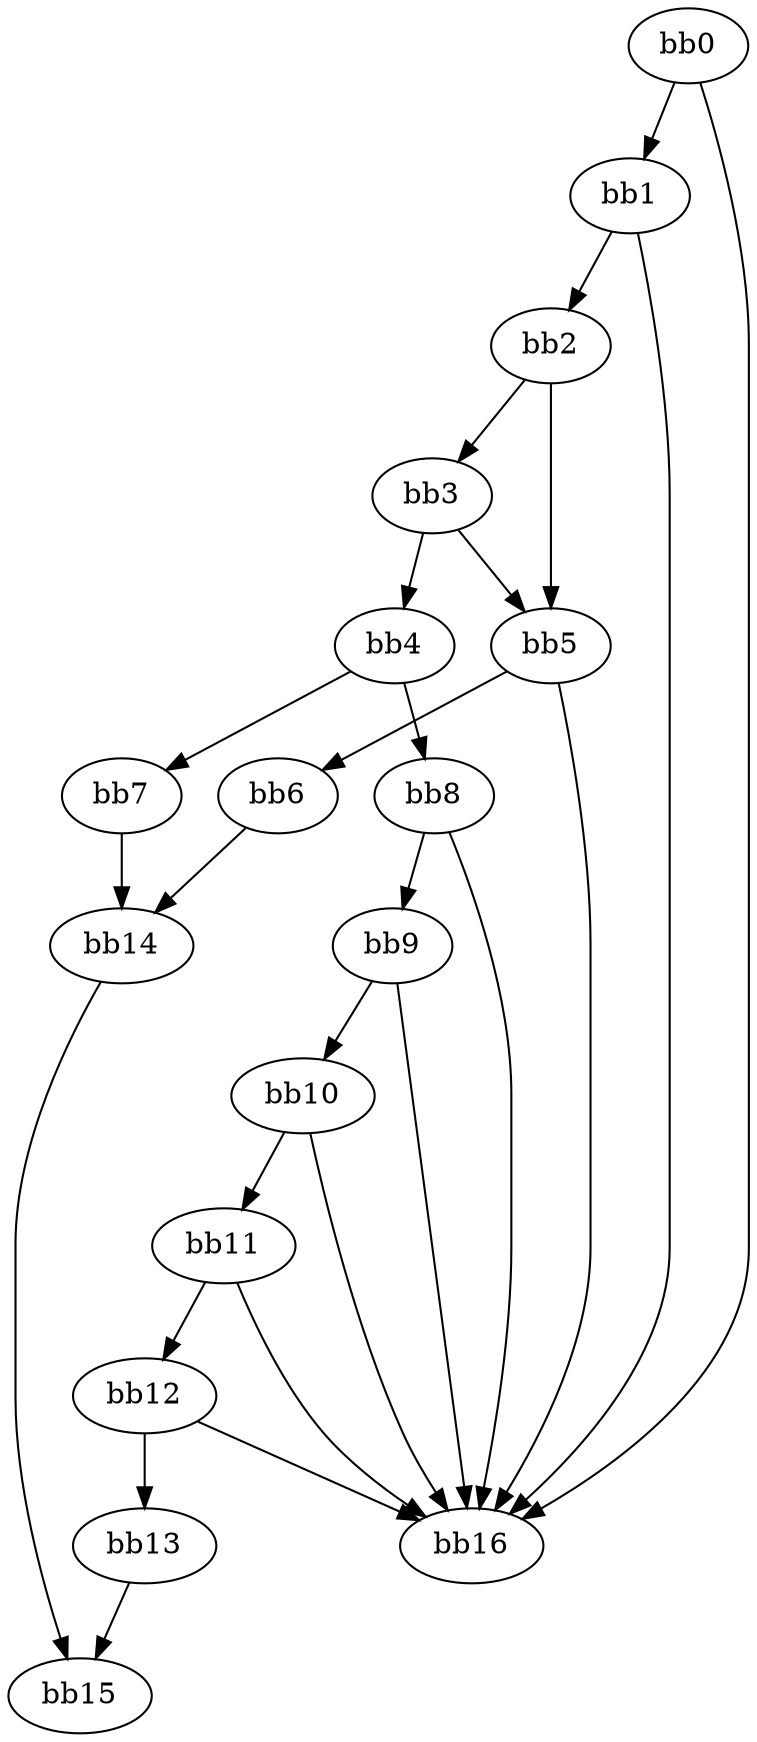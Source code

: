 digraph {
    0 [ label = "bb0\l" ]
    1 [ label = "bb1\l" ]
    2 [ label = "bb2\l" ]
    3 [ label = "bb3\l" ]
    4 [ label = "bb4\l" ]
    5 [ label = "bb5\l" ]
    6 [ label = "bb6\l" ]
    7 [ label = "bb7\l" ]
    8 [ label = "bb8\l" ]
    9 [ label = "bb9\l" ]
    10 [ label = "bb10\l" ]
    11 [ label = "bb11\l" ]
    12 [ label = "bb12\l" ]
    13 [ label = "bb13\l" ]
    14 [ label = "bb14\l" ]
    15 [ label = "bb15\l" ]
    16 [ label = "bb16\l" ]
    0 -> 1 [ ]
    0 -> 16 [ ]
    1 -> 2 [ ]
    1 -> 16 [ ]
    2 -> 3 [ ]
    2 -> 5 [ ]
    3 -> 4 [ ]
    3 -> 5 [ ]
    4 -> 7 [ ]
    4 -> 8 [ ]
    5 -> 6 [ ]
    5 -> 16 [ ]
    6 -> 14 [ ]
    7 -> 14 [ ]
    8 -> 9 [ ]
    8 -> 16 [ ]
    9 -> 10 [ ]
    9 -> 16 [ ]
    10 -> 11 [ ]
    10 -> 16 [ ]
    11 -> 12 [ ]
    11 -> 16 [ ]
    12 -> 13 [ ]
    12 -> 16 [ ]
    13 -> 15 [ ]
    14 -> 15 [ ]
}

